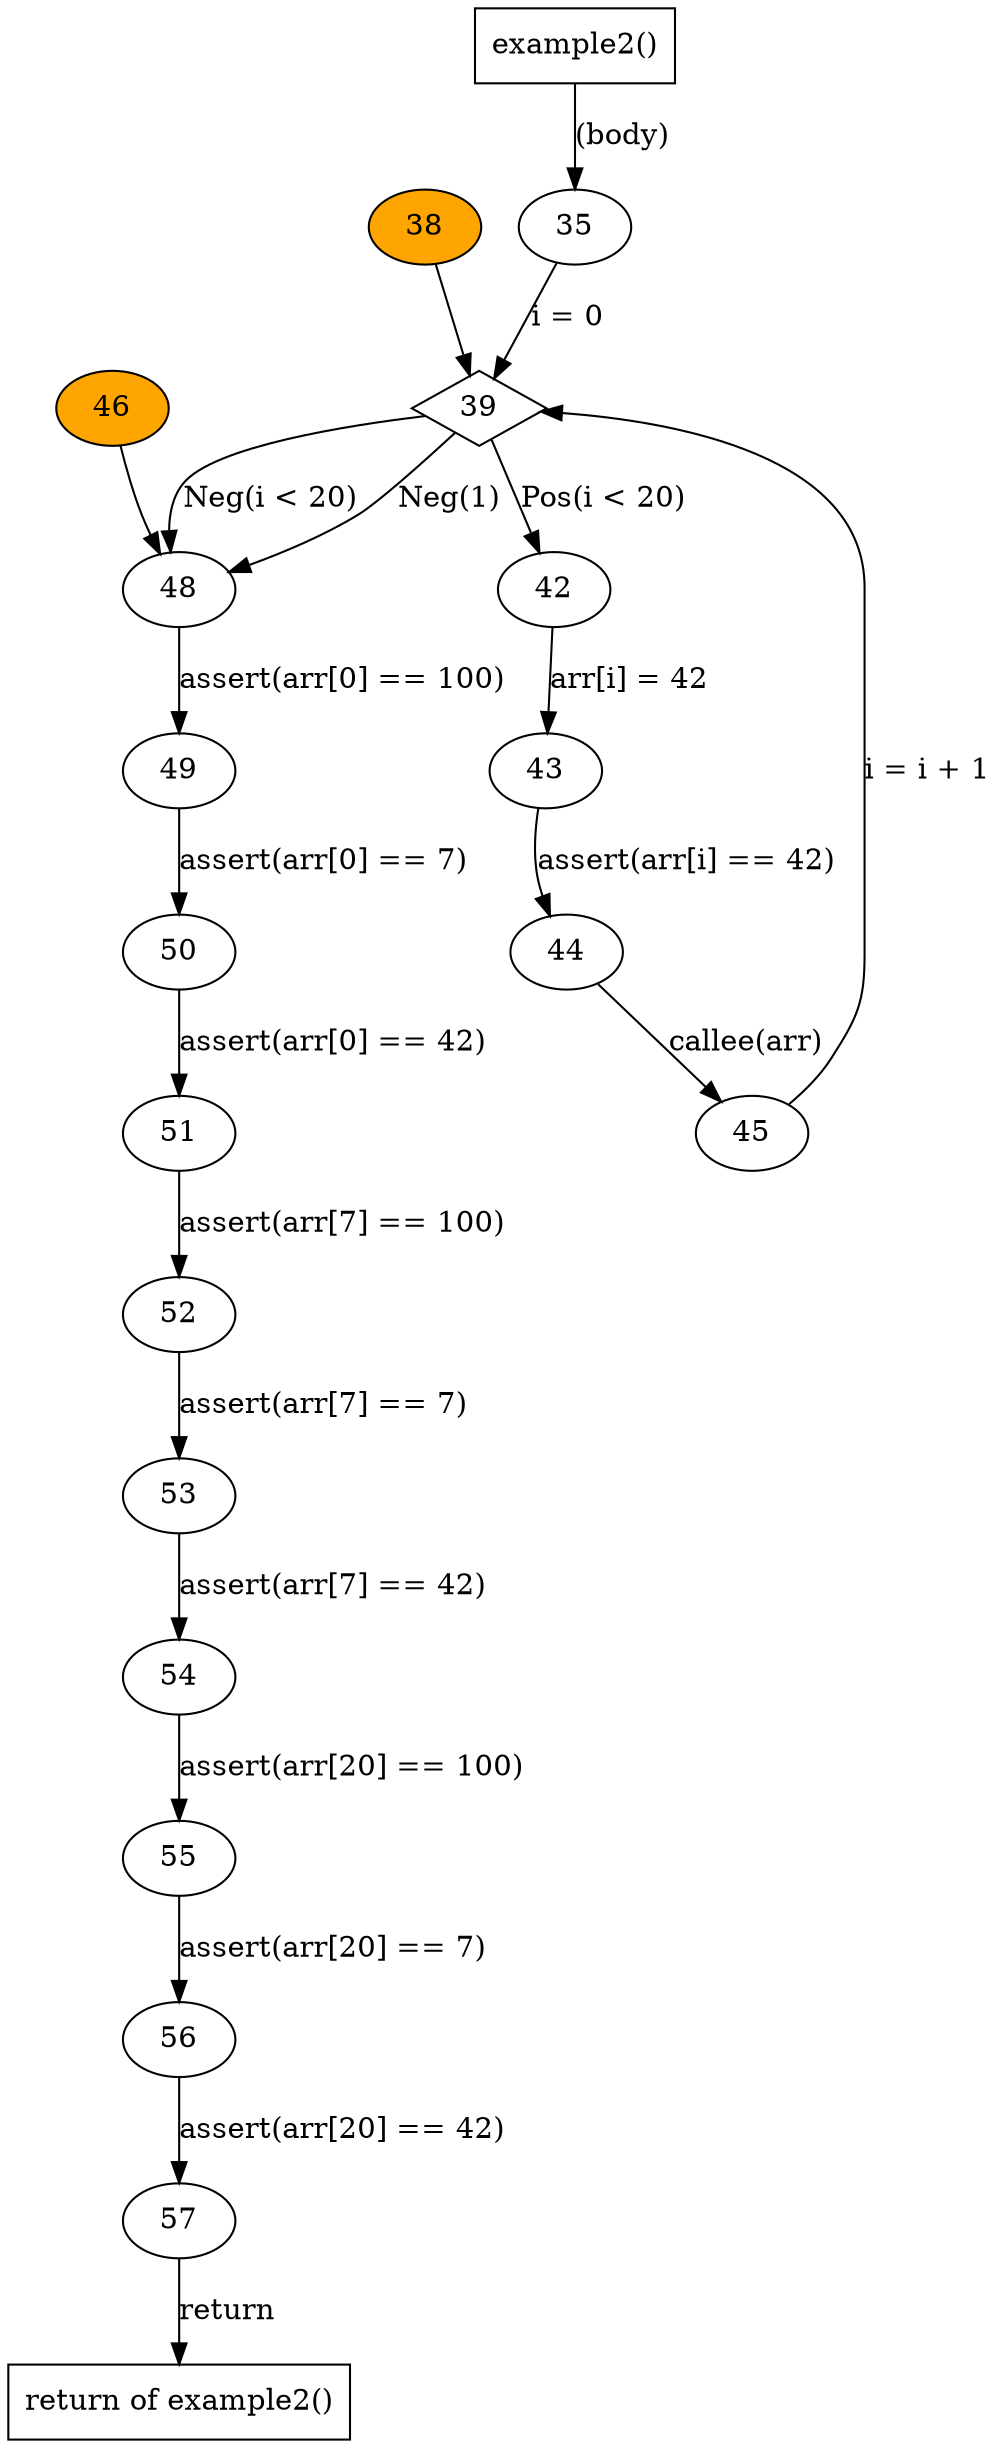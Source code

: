 digraph cfg {
	57 -> ret300 [label = "return
"] ;
	56 -> 57 [label = "assert(arr[20] == 42)
"] ;
	55 -> 56 [label = "assert(arr[20] == 7)
"] ;
	54 -> 55 [label = "assert(arr[20] == 100)
"] ;
	53 -> 54 [label = "assert(arr[7] == 42)
"] ;
	52 -> 53 [label = "assert(arr[7] == 7)
"] ;
	51 -> 52 [label = "assert(arr[7] == 100)
"] ;
	50 -> 51 [label = "assert(arr[0] == 42)
"] ;
	49 -> 50 [label = "assert(arr[0] == 7)
"] ;
	48 -> 49 [label = "assert(arr[0] == 100)
"] ;
	46 -> 48 [label = ""] ;
	39 -> 48 [label = "Neg(i &lt; 20)
"] ;
	39 -> 48 [label = "Neg(1)
"] ;
	45 -> 39 [label = "i = i + 1
"] ;
	38 -> 39 [label = ""] ;
	35 -> 39 [label = "i = 0
"] ;
	44 -> 45 [label = "callee(arr)
"] ;
	43 -> 44 [label = "assert(arr[i] == 42)
"] ;
	42 -> 43 [label = "arr[i] = 42
"] ;
	39 -> 42 [label = "Pos(i &lt; 20)
"] ;
	fun300 -> 35 [label = "(body)
"] ;
	53 [id="53",URL="javascript:show_info('\N');",fillcolor=white,style=filled,];
	38 [id="38",URL="javascript:show_info('\N');",fillcolor=orange,style=filled,];
	46 [id="46",URL="javascript:show_info('\N');",fillcolor=orange,style=filled,];
	54 [id="54",URL="javascript:show_info('\N');",fillcolor=white,style=filled,];
	39 [id="39",URL="javascript:show_info('\N');",fillcolor=white,style=filled,shape=diamond];
	55 [id="55",URL="javascript:show_info('\N');",fillcolor=white,style=filled,];
	ret300 [id="ret300",URL="javascript:show_info('\N');",fillcolor=white,style=filled,label ="return of example2()",shape=box];
	48 [id="48",URL="javascript:show_info('\N');",fillcolor=white,style=filled,];
	56 [id="56",URL="javascript:show_info('\N');",fillcolor=white,style=filled,];
	49 [id="49",URL="javascript:show_info('\N');",fillcolor=white,style=filled,];
	57 [id="57",URL="javascript:show_info('\N');",fillcolor=white,style=filled,];
	42 [id="42",URL="javascript:show_info('\N');",fillcolor=white,style=filled,];
	50 [id="50",URL="javascript:show_info('\N');",fillcolor=white,style=filled,];
	35 [id="35",URL="javascript:show_info('\N');",fillcolor=white,style=filled,];
	fun300 [id="fun300",URL="javascript:show_info('\N');",fillcolor=white,style=filled,label ="example2()",shape=box];
	43 [id="43",URL="javascript:show_info('\N');",fillcolor=white,style=filled,];
	51 [id="51",URL="javascript:show_info('\N');",fillcolor=white,style=filled,];
	44 [id="44",URL="javascript:show_info('\N');",fillcolor=white,style=filled,];
	52 [id="52",URL="javascript:show_info('\N');",fillcolor=white,style=filled,];
	45 [id="45",URL="javascript:show_info('\N');",fillcolor=white,style=filled,];
}
